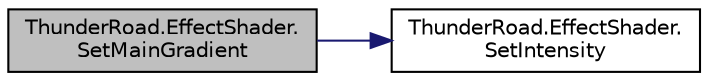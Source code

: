 digraph "ThunderRoad.EffectShader.SetMainGradient"
{
 // LATEX_PDF_SIZE
  edge [fontname="Helvetica",fontsize="10",labelfontname="Helvetica",labelfontsize="10"];
  node [fontname="Helvetica",fontsize="10",shape=record];
  rankdir="LR";
  Node1 [label="ThunderRoad.EffectShader.\lSetMainGradient",height=0.2,width=0.4,color="black", fillcolor="grey75", style="filled", fontcolor="black",tooltip="Sets the main gradient."];
  Node1 -> Node2 [color="midnightblue",fontsize="10",style="solid",fontname="Helvetica"];
  Node2 [label="ThunderRoad.EffectShader.\lSetIntensity",height=0.2,width=0.4,color="black", fillcolor="white", style="filled",URL="$class_thunder_road_1_1_effect_shader.html#a81e10df1bb7527426774861e421959c7",tooltip="Sets the intensity."];
}
